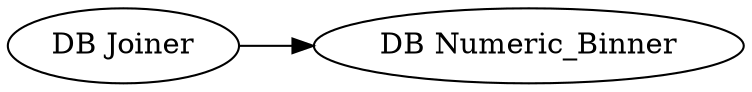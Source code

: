 digraph {
	"3116447794614093232_3" [label="DB Numeric_Binner"]
	"3116447794614093232_2" [label="DB Joiner"]
	"3116447794614093232_2" -> "3116447794614093232_3"
	rankdir=LR
}
